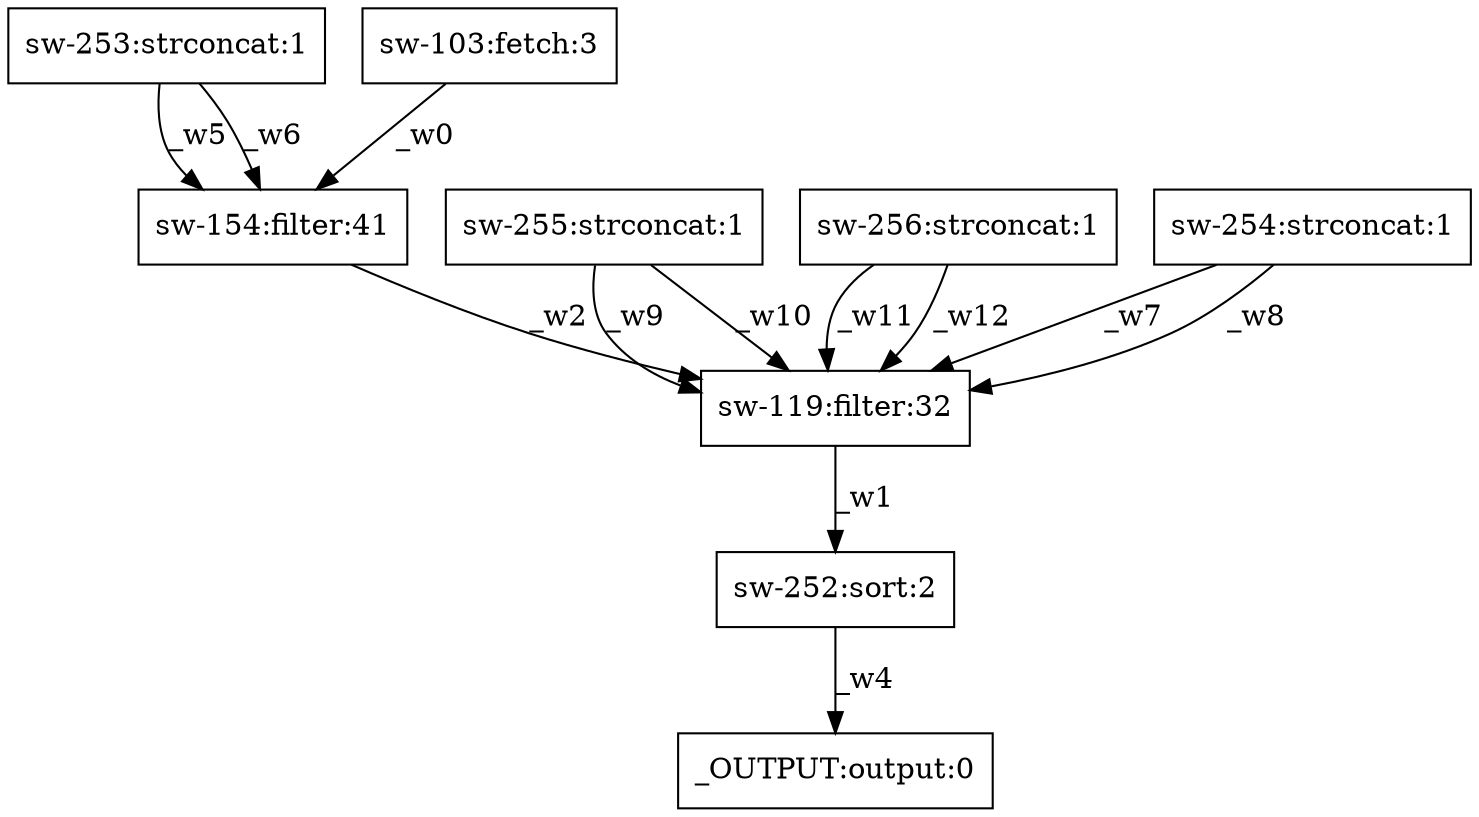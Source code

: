 digraph test1 { node [shape=box] "_OUTPUT" [label="_OUTPUT:output:0"];"sw-154" [label="sw-154:filter:41"];"sw-253" [label="sw-253:strconcat:1"];"sw-255" [label="sw-255:strconcat:1"];"sw-119" [label="sw-119:filter:32"];"sw-256" [label="sw-256:strconcat:1"];"sw-252" [label="sw-252:sort:2"];"sw-103" [label="sw-103:fetch:3"];"sw-254" [label="sw-254:strconcat:1"];"sw-103" -> "sw-154" [label="_w0"];"sw-119" -> "sw-252" [label="_w1"];"sw-154" -> "sw-119" [label="_w2"];"sw-252" -> "_OUTPUT" [label="_w4"];"sw-253" -> "sw-154" [label="_w5"];"sw-253" -> "sw-154" [label="_w6"];"sw-254" -> "sw-119" [label="_w7"];"sw-254" -> "sw-119" [label="_w8"];"sw-255" -> "sw-119" [label="_w9"];"sw-255" -> "sw-119" [label="_w10"];"sw-256" -> "sw-119" [label="_w11"];"sw-256" -> "sw-119" [label="_w12"];}